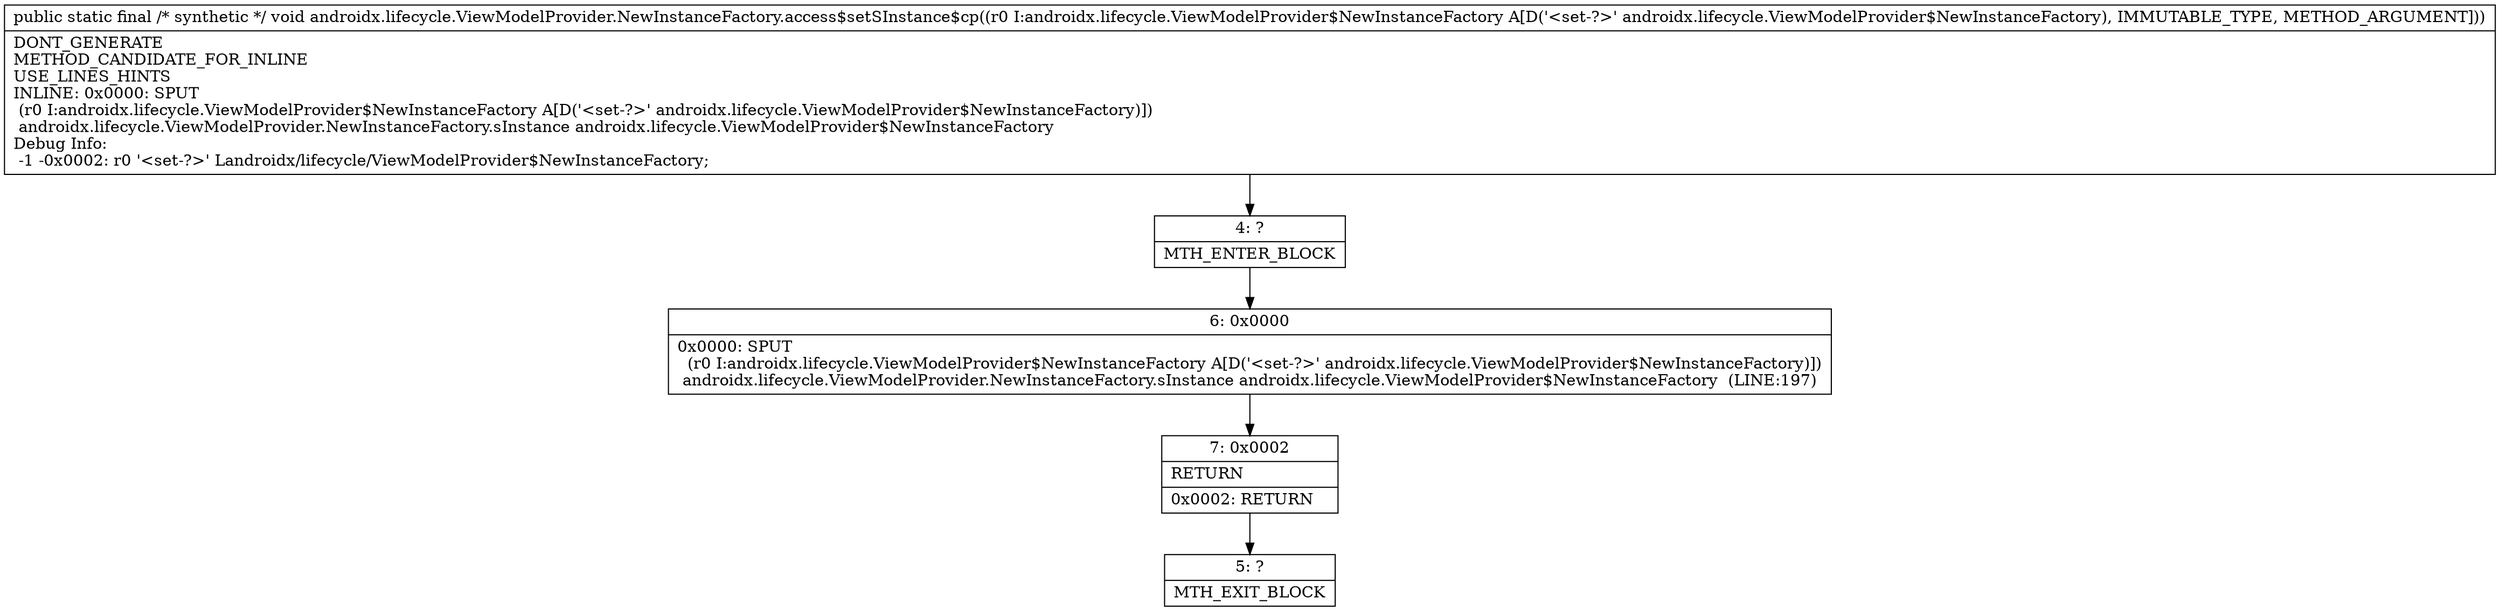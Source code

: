 digraph "CFG forandroidx.lifecycle.ViewModelProvider.NewInstanceFactory.access$setSInstance$cp(Landroidx\/lifecycle\/ViewModelProvider$NewInstanceFactory;)V" {
Node_4 [shape=record,label="{4\:\ ?|MTH_ENTER_BLOCK\l}"];
Node_6 [shape=record,label="{6\:\ 0x0000|0x0000: SPUT  \l  (r0 I:androidx.lifecycle.ViewModelProvider$NewInstanceFactory A[D('\<set\-?\>' androidx.lifecycle.ViewModelProvider$NewInstanceFactory)])\l androidx.lifecycle.ViewModelProvider.NewInstanceFactory.sInstance androidx.lifecycle.ViewModelProvider$NewInstanceFactory  (LINE:197)\l}"];
Node_7 [shape=record,label="{7\:\ 0x0002|RETURN\l|0x0002: RETURN   \l}"];
Node_5 [shape=record,label="{5\:\ ?|MTH_EXIT_BLOCK\l}"];
MethodNode[shape=record,label="{public static final \/* synthetic *\/ void androidx.lifecycle.ViewModelProvider.NewInstanceFactory.access$setSInstance$cp((r0 I:androidx.lifecycle.ViewModelProvider$NewInstanceFactory A[D('\<set\-?\>' androidx.lifecycle.ViewModelProvider$NewInstanceFactory), IMMUTABLE_TYPE, METHOD_ARGUMENT]))  | DONT_GENERATE\lMETHOD_CANDIDATE_FOR_INLINE\lUSE_LINES_HINTS\lINLINE: 0x0000: SPUT  \l  (r0 I:androidx.lifecycle.ViewModelProvider$NewInstanceFactory A[D('\<set\-?\>' androidx.lifecycle.ViewModelProvider$NewInstanceFactory)])\l androidx.lifecycle.ViewModelProvider.NewInstanceFactory.sInstance androidx.lifecycle.ViewModelProvider$NewInstanceFactory\lDebug Info:\l  \-1 \-0x0002: r0 '\<set\-?\>' Landroidx\/lifecycle\/ViewModelProvider$NewInstanceFactory;\l}"];
MethodNode -> Node_4;Node_4 -> Node_6;
Node_6 -> Node_7;
Node_7 -> Node_5;
}

